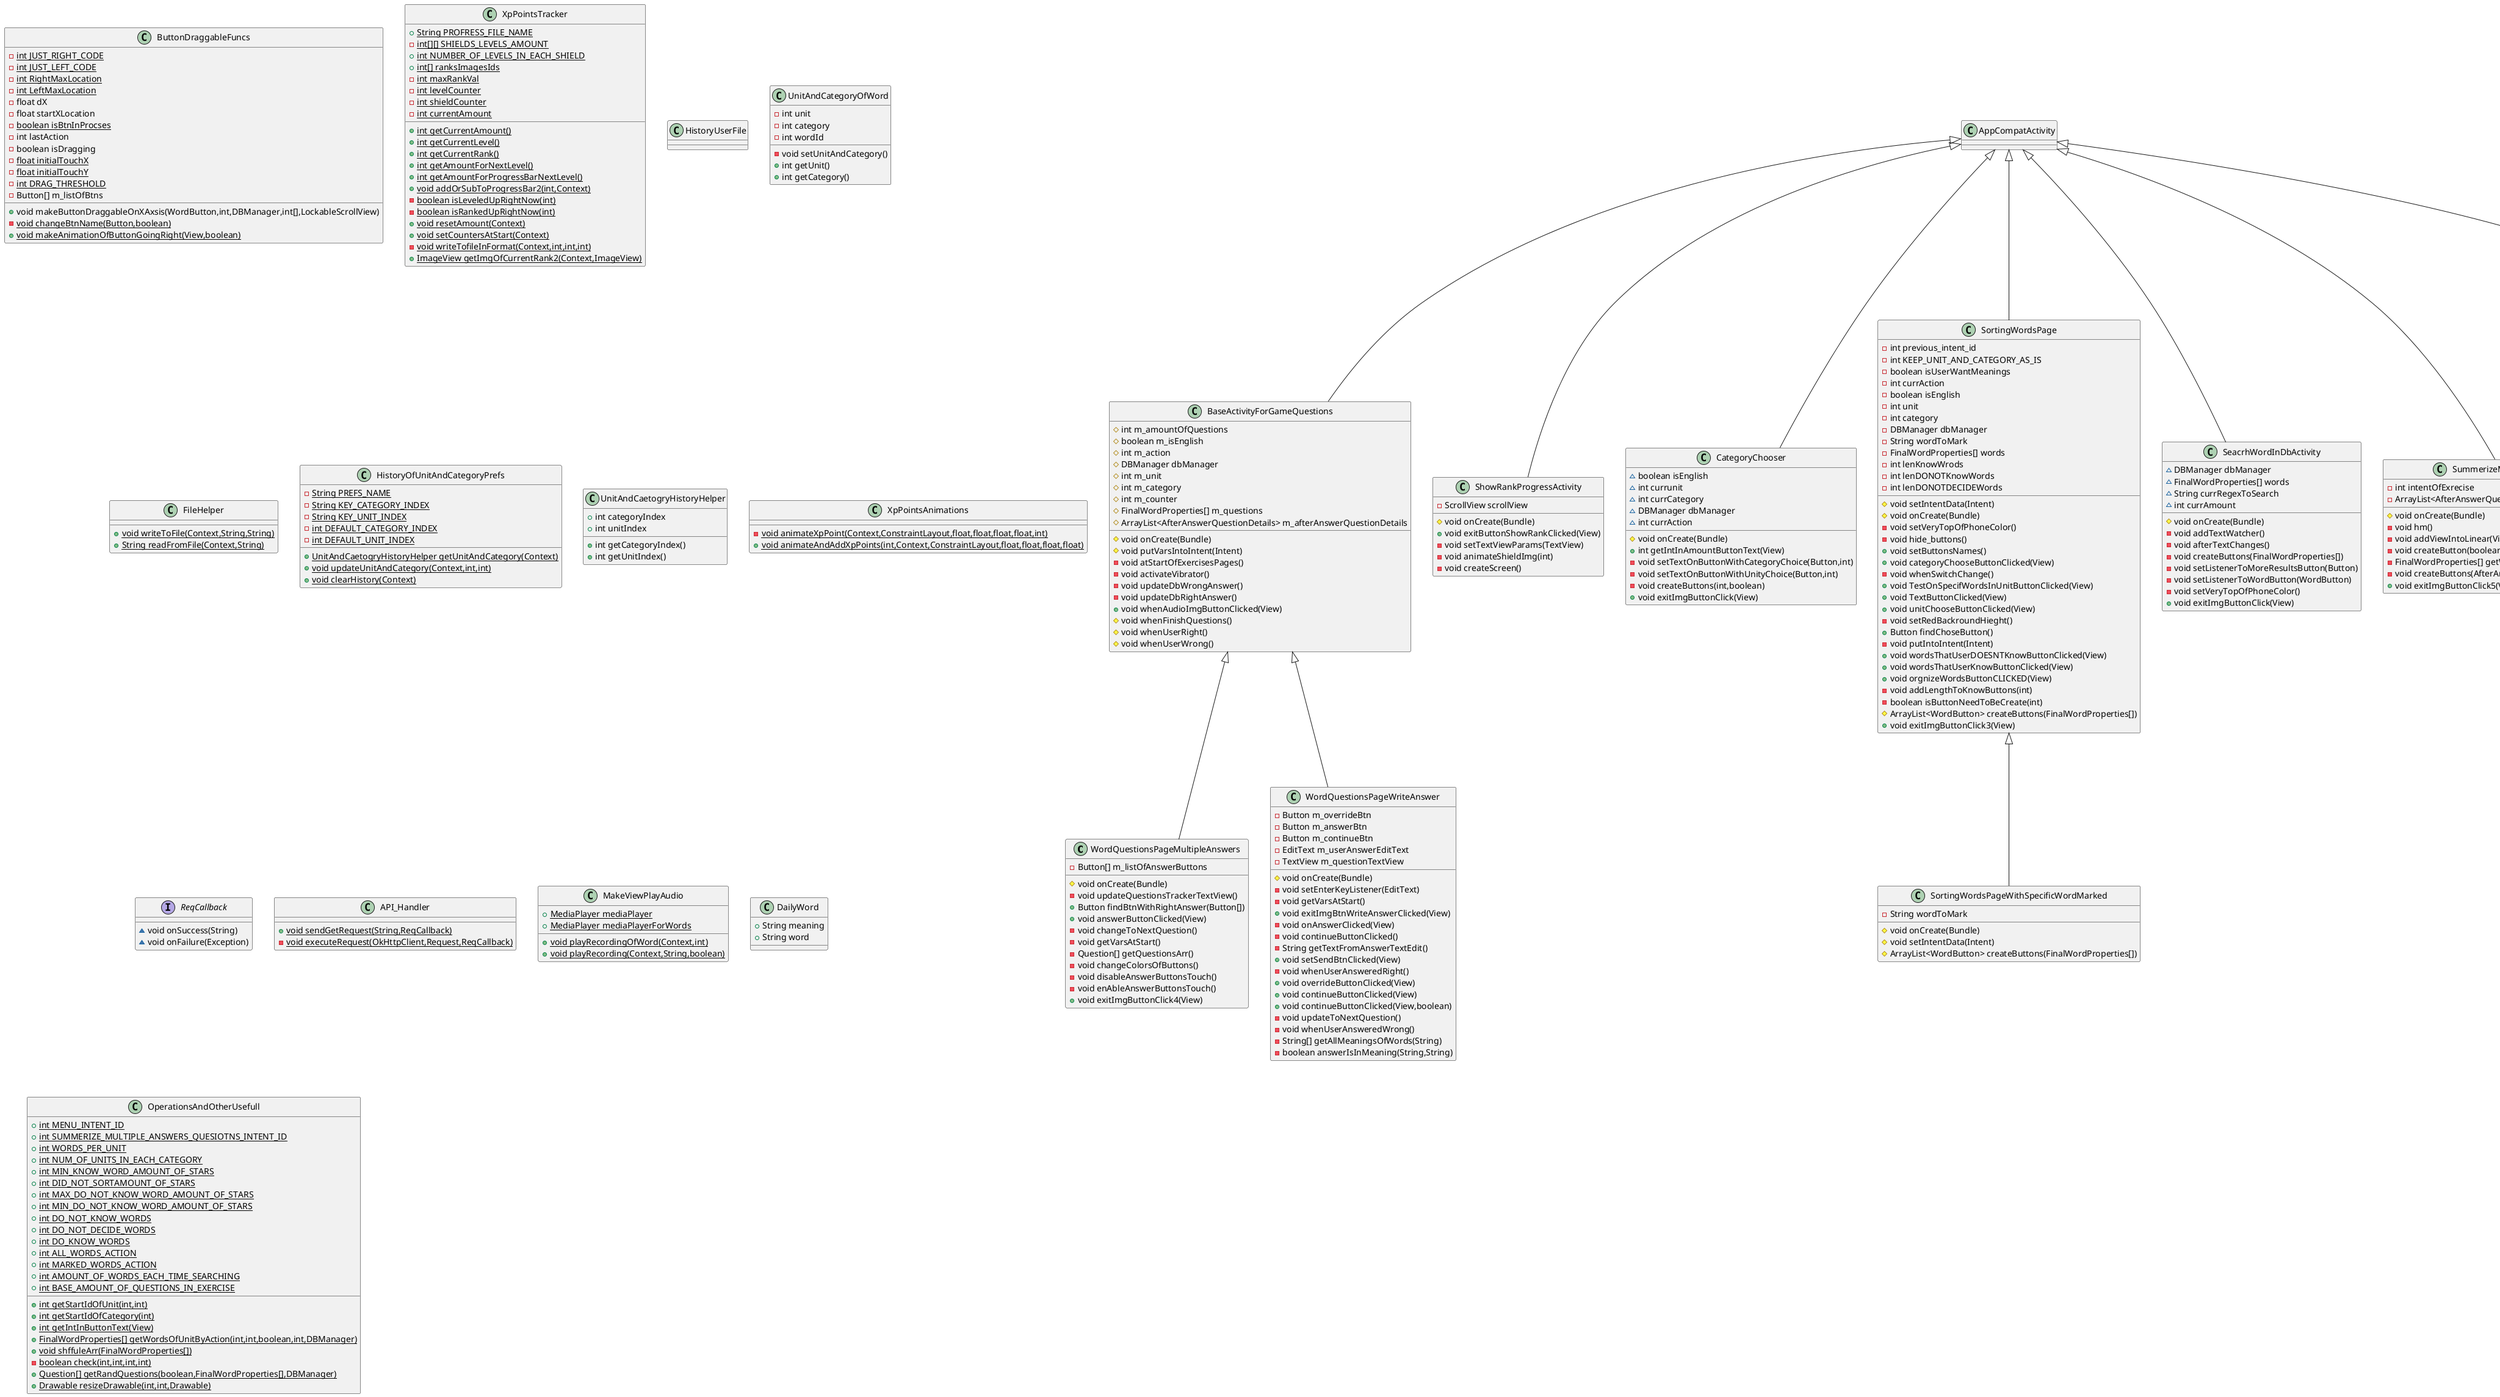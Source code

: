 @startuml
class WordQuestionsPageMultipleAnswers {
- Button[] m_listOfAnswerButtons
# void onCreate(Bundle)
- void updateQuestionsTrackerTextView()
+ Button findBtnWithRightAnswer(Button[])
+ void answerButtonClicked(View)
- void changeToNextQuestion()
- void getVarsAtStart()
- Question[] getQuestionsArr()
- void changeColorsOfButtons()
- void disableAnswerButtonsTouch()
- void enAbleAnswerButtonsTouch()
+ void exitImgButtonClick4(View)
}


class ButtonDraggableFuncs {
- {static} int JUST_RIGHT_CODE
- {static} int JUST_LEFT_CODE
- {static} int RightMaxLocation
- {static} int LeftMaxLocation
- float dX
- float startXLocation
- {static} boolean isBtnInProcses
- int lastAction
- boolean isDragging
- {static} float initialTouchX
- {static} float initialTouchY
- {static} int DRAG_THRESHOLD
- Button[] m_listOfBtns
+ void makeButtonDraggableOnXAxsis(WordButton,int,DBManager,int[],LockableScrollView)
- {static} void changeBtnName(Button,boolean)
+ {static} void makeAnimationOfButtonGoingRight(View,boolean)
}


class XpPointsTracker {
+ {static} String PROFRESS_FILE_NAME
- {static} int[][] SHIELDS_LEVELS_AMOUNT
+ {static} int NUMBER_OF_LEVELS_IN_EACH_SHIELD
+ {static} int[] ranksImagesIds
- {static} int maxRankVal
- {static} int levelCounter
- {static} int shieldCounter
- {static} int currentAmount
+ {static} int getCurrentAmount()
+ {static} int getCurrentLevel()
+ {static} int getCurrentRank()
+ {static} int getAmountForNextLevel()
+ {static} int getAmountForProgressBarNextLevel()
+ {static} void addOrSubToProgressBar2(int,Context)
- {static} boolean isLeveledUpRightNow(int)
- {static} boolean isRankedUpRightNow(int)
+ {static} void resetAmount(Context)
+ {static} void setCountersAtStart(Context)
- {static} void writeTofileInFormat(Context,int,int,int)
+ {static} ImageView getImgOfCurrentRank2(Context,ImageView)
}


class HistoryUserFile {
}
class UnitAndCategoryOfWord {
- int unit
- int category
- int wordId
- void setUnitAndCategory()
+ int getUnit()
+ int getCategory()
}


class FileHelper {
+ {static} void writeToFile(Context,String,String)
+ {static} String readFromFile(Context,String)
}

class HistoryOfUnitAndCategoryPrefs {
- {static} String PREFS_NAME
- {static} String KEY_CATEGORY_INDEX
- {static} String KEY_UNIT_INDEX
- {static} int DEFAULT_CATEGORY_INDEX
- {static} int DEFAULT_UNIT_INDEX
+ {static} UnitAndCaetogryHistoryHelper getUnitAndCategory(Context)
+ {static} void updateUnitAndCategory(Context,int,int)
+ {static} void clearHistory(Context)
}


class Question {
- String[] answers
+ String[] getAnswers()
}


class WordQuestionsPageWriteAnswer {
- Button m_overrideBtn
- Button m_answerBtn
- Button m_continueBtn
- EditText m_userAnswerEditText
- TextView m_questionTextView
# void onCreate(Bundle)
- void setEnterKeyListener(EditText)
- void getVarsAtStart()
+ void exitImgBtnWriteAnswerClicked(View)
- void onAnswerClicked(View)
- void continueButtonClicked()
- String getTextFromAnswerTextEdit()
+ void setSendBtnClicked(View)
- void whenUserAnsweredRight()
+ void overrideButtonClicked(View)
+ void continueButtonClicked(View)
+ void continueButtonClicked(View,boolean)
- void updateToNextQuestion()
- void whenUserAnsweredWrong()
- String[] getAllMeaningsOfWords(String)
- boolean answerIsInMeaning(String,String)
}


class UnitAndCaetogryHistoryHelper {
+ int categoryIndex
+ int unitIndex
+ int getCategoryIndex()
+ int getUnitIndex()
}


class BaseActivityForGameQuestions {
# int m_amountOfQuestions
# boolean m_isEnglish
# int m_action
# DBManager dbManager
# int m_unit
# int m_category
# int m_counter
# FinalWordProperties[] m_questions
# ArrayList<AfterAnswerQuestionDetails> m_afterAnswerQuestionDetails
# void onCreate(Bundle)
# void putVarsIntoIntent(Intent)
- void atStartOfExercisesPages()
- void activateVibrator()
- void updateDbWrongAnswer()
- void updateDbRightAnswer()
+ void whenAudioImgButtonClicked(View)
# void whenFinishQuestions()
# void whenUserRight()
# void whenUserWrong()
}


class SortingWordsPageWithSpecificWordMarked {
- String wordToMark
# void onCreate(Bundle)
# void setIntentData(Intent)
# ArrayList<WordButton> createButtons(FinalWordProperties[])
}


class XpPointsAnimations {
- {static} void animateXpPoint(Context,ConstraintLayout,float,float,float,float,int)
+ {static} void animateAndAddXpPoints(int,Context,ConstraintLayout,float,float,float,float)
}

class TextProgressBar {
- String text
- Paint textPaint
- void init()
+ void setText(String)
# void onDraw(Canvas)
}


class LockableScrollView {
- boolean scrollable
+ boolean onInterceptTouchEvent(MotionEvent)
+ boolean onTouchEvent(MotionEvent)
+ void setScrollingEnabled(boolean)
}


class StatisticsButton {
~ Context context
~ AfterAnswerQuestionDetails wordProperties
+ boolean performClick()
- void putStars2()
}


class ShowRankProgressActivity {
- ScrollView scrollView
# void onCreate(Bundle)
+ void exitButtonShowRankClicked(View)
- void setTextViewParams(TextView)
- void animateShieldImg(int)
- void createScreen()
}


class CategoryChooser {
~ boolean isEnglish
~ int currunit
~ int currCategory
~ DBManager dbManager
~ int currAction
# void onCreate(Bundle)
+ int getIntInAmountButtonText(View)
- void setTextOnButtonWithCategoryChoice(Button,int)
- void setTextOnButtonWithUnityChoice(Button,int)
- void createButtons(int,boolean)
+ void exitImgButtonClick(View)
}


class WordButton {
- DBManager dbManager
- ImageButton imageButton
- ImageButton playAudioImgButton
- FinalWordProperties finalWordProperties
+ void setVisibility(int)
+ void setDbManager(DBManager)
+ void afterAddingToLayout()
- void addbuttons2()
- void addButtons()
- void add_volume_img_display(RelativeLayout)
- void addMarked(RelativeLayout)
+ FinalWordProperties getFinalWordProperties()
}


interface ReqCallback {
~ void onSuccess(String)
~ void onFailure(Exception)
}

class SortingWordsPage {
- int previous_intent_id
- int KEEP_UNIT_AND_CATEGORY_AS_IS
- boolean isUserWantMeanings
- int currAction
- boolean isEnglish
- int unit
- int category
- DBManager dbManager
- String wordToMark
- FinalWordProperties[] words
- int lenKnowWrods
- int lenDONOTKnowWords
- int lenDONOTDECIDEWords
# void setIntentData(Intent)
# void onCreate(Bundle)
- void setVeryTopOfPhoneColor()
- void hide_buttons()
+ void setButtonsNames()
+ void categoryChooseButtonClicked(View)
- void whenSwitchChange()
+ void TestOnSpecifWordsInUnitButtonClicked(View)
+ void TextButtonClicked(View)
+ void unitChooseButtonClicked(View)
- void setRedBackroundHieght()
+ Button findChoseButton()
- void putIntoIntent(Intent)
+ void wordsThatUserDOESNTKnowButtonClicked(View)
+ void wordsThatUserKnowButtonClicked(View)
+ void orgnizeWordsButtonCLICKED(View)
- void addLengthToKnowButtons(int)
- boolean isButtonNeedToBeCreate(int)
# ArrayList<WordButton> createButtons(FinalWordProperties[])
+ void exitImgButtonClick3(View)
}


class SeacrhWordInDbActivity {
~ DBManager dbManager
~ FinalWordProperties[] words
~ String currRegexToSearch
~ int currAmount
# void onCreate(Bundle)
- void addTextWatcher()
- void afterTextChanges()
- void createButtons(FinalWordProperties[])
- void setListenerToMoreResultsButton(Button)
- void setListenerToWordButton(WordButton)
- void setVeryTopOfPhoneColor()
+ void exitImgButtonClick(View)
}


class DividerView {
- int color
- int thickness
- int redPercentage
- Paint paint
- void init()
# void onDraw(Canvas)
+ void setRedPercentage(int)
+ void setThickness(int)
+ void setColor(int)
}


class SummerizeMultipleAnswersQuestionsPage {
- int intentOfExrecise
- ArrayList<AfterAnswerQuestionDetails> afterAnswerQuestionDetails
# void onCreate(Bundle)
- void hm()
- void addViewIntoLinear(View,boolean)
- void createButton(boolean,AfterAnswerQuestionDetails)
- FinalWordProperties[] getWordProArr(AfterAnswerQuestionDetails[])
- void createButtons(AfterAnswerQuestionDetails[])
+ void exitImgButtonClick5(View)
}


class AfterAnswerQuestionDetails {
- FinalWordProperties questionDetails
- boolean isUserRight
+ FinalWordProperties getQuestionDetails()
+ boolean getIsUserRight()
}


class WordProperties {
- String word
- String meaning
- int word_id
- String origin_place
+ String getWord()
+ String getMeaning()
+ int getWord_id()
+ String getOrigin_place()
}


class UserDetailsOnWords {
- String word
- int amountOfStars
- String knowledge_level
- boolean isWordMark
+ String getWord()
+ int getAmountOfStars()
+ String getKnowledge_level()
+ boolean isWordMark()
+ void setWordMark(boolean)
+ void setAmountOfStars(int)
+ void setKnowledge_level(String)
}


class FinalWordProperties {
- UserDetailsOnWords userDetailsOnWords
- WordProperties wordProperties
+ UserDetailsOnWords getUserDetailsOnWords()
+ WordProperties getWordProperties()
}


class API_Handler {
+ {static} void sendGetRequest(String,ReqCallback)
- {static} void executeRequest(OkHttpClient,Request,ReqCallback)
}

class DBManager {
- {static} String DATABASE_NAME
- {static} int DATABASE_VERSION
- {static} String DATABASE_PATH
- Context context
- void copyDatabaseIfNeeded(boolean)
+ void onCreate(SQLiteDatabase)
+ void onUpgrade(SQLiteDatabase,int,int)
+ SQLiteDatabase openDb()
+ void closeDb()
- int execCountCommand(String)
- void execUpdateQuery(String)
+ void updateIsWordMarkedBasedOnWord(String,boolean)
+ void oppsiteWordMarkedBasedOnWord(String,boolean)
+ FinalWordProperties[] getMarkedWords()
- void updateAmountOfStarsBasedOnWord(String,int)
- void increaseKnowledeLevel(UserDetailsOnWords)
+ void updateAmountOfStarsAndKnowledge(String,boolean)
+ int getCountOfUnitsInACategory(boolean,int)
+ int getCountOfCategories(boolean)
+ int getCountOfWordsUserKnow()
+ int getCountOfWordsUserKnowInSpecificCategory(int)
+ int getCountOfWordsUserKnowBasedOnCategory(int,int)
+ int getCountOfWords(boolean)
- WordProperties getWordPropetiesBasedOnWord(String)
- UserDetailsOnWords getUserDetailsBasedOnWord(String)
- FinalWordProperties[] execQueryOfBothTablesByUserDetailsValues(String,String[])
- FinalWordProperties[] execQueryOfBothTables(String,String[])
- WordProperties getWordPropertiesFromCursor(Cursor)
- UserDetailsOnWords getUserDetailsFromCursor(Cursor)
+ FinalWordProperties[] searchWordsBasedOnStart(String,int)
+ void setWordAsKnowWord(String)
+ void setWordAsDoesNOTKnowWord(String)
+ String[] getThreeRandomAnswers(boolean,String)
+ FinalWordProperties[] getRandomEnglishWords(int,boolean)
+ FinalWordProperties[] getWordsOfUnit(int,int,boolean,int)
+ FinalWordProperties[] getWordsOfUnit(int,int,boolean)
}


class MakeViewPlayAudio {
+ {static} MediaPlayer mediaPlayer
+ {static} MediaPlayer mediaPlayerForWords
+ {static} void playRecordingOfWord(Context,int)
+ {static} void playRecording(Context,String,boolean)
}


class MenuOfflinePage {
~ DBManager dbManager
~ ImageView shieldImageView
~ int BUCKET_AMOUNT
~ int HANDFUL_AMOUNT
# void onCreate(Bundle)
- void get_daily_word()
+ void RankImageClicked(View)
- void setProgressBar()
- void onStartPage()
+ void gameButtonClicked(View)
+ void orgenizeButtonClicked(View)
+ void searchWordsButtonClicked(View)
+ void writeGameButtonClicked(View)
+ void markedWordButtonClicked(View)
- void setListernsToShopButtons()
+ void resetPointsBtnClicked(View)
- void shopButtonClicked(View,int)
}


class DailyWord {
+ String meaning
+ String word
}

class OperationsAndOtherUsefull {
+ {static} int MENU_INTENT_ID
+ {static} int SUMMERIZE_MULTIPLE_ANSWERS_QUESIOTNS_INTENT_ID
+ {static} int WORDS_PER_UNIT
+ {static} int NUM_OF_UNITS_IN_EACH_CATEGORY
+ {static} int MIN_KNOW_WORD_AMOUNT_OF_STARS
+ {static} int DID_NOT_SORTAMOUNT_OF_STARS
+ {static} int MAX_DO_NOT_KNOW_WORD_AMOUNT_OF_STARS
+ {static} int MIN_DO_NOT_KNOW_WORD_AMOUNT_OF_STARS
+ {static} int DO_NOT_KNOW_WORDS
+ {static} int DO_NOT_DECIDE_WORDS
+ {static} int DO_KNOW_WORDS
+ {static} int ALL_WORDS_ACTION
+ {static} int MARKED_WORDS_ACTION
+ {static} int AMOUNT_OF_WORDS_EACH_TIME_SEARCHING
+ {static} int BASE_AMOUNT_OF_QUESTIONS_IN_EXERCISE
+ {static} int getStartIdOfUnit(int,int)
+ {static} int getStartIdOfCategory(int)
+ {static} int getIntInButtonText(View)
+ {static} FinalWordProperties[] getWordsOfUnitByAction(int,int,boolean,int,DBManager)
+ {static} void shffuleArr(FinalWordProperties[])
- {static} boolean check(int,int,int,int)
+ {static} Question[] getRandQuestions(boolean,FinalWordProperties[],DBManager)
+ {static} Drawable resizeDrawable(int,int,Drawable)
}




BaseActivityForGameQuestions <|-- WordQuestionsPageMultipleAnswers
FinalWordProperties <|-- Question
BaseActivityForGameQuestions <|-- WordQuestionsPageWriteAnswer
AppCompatActivity <|-- BaseActivityForGameQuestions
SortingWordsPage <|-- SortingWordsPageWithSpecificWordMarked
ProgressBar <|-- TextProgressBar
ScrollView <|-- LockableScrollView
AppCompatButton <|-- StatisticsButton
AppCompatActivity <|-- ShowRankProgressActivity
AppCompatActivity <|-- CategoryChooser
AppCompatButton <|-- WordButton
AppCompatActivity <|-- SortingWordsPage
AppCompatActivity <|-- SeacrhWordInDbActivity
View <|-- DividerView
AppCompatActivity <|-- SummerizeMultipleAnswersQuestionsPage
Serializable <|.. AfterAnswerQuestionDetails
Serializable <|.. WordProperties
Serializable <|.. UserDetailsOnWords
Serializable <|.. FinalWordProperties
SQLiteOpenHelper <|-- DBManager
AppCompatActivity <|-- MenuOfflinePage
@enduml